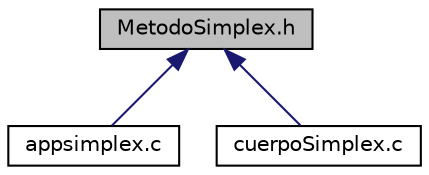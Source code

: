 digraph "MetodoSimplex.h"
{
 // LATEX_PDF_SIZE
  edge [fontname="Helvetica",fontsize="10",labelfontname="Helvetica",labelfontsize="10"];
  node [fontname="Helvetica",fontsize="10",shape=record];
  Node1 [label="MetodoSimplex.h",height=0.2,width=0.4,color="black", fillcolor="grey75", style="filled", fontcolor="black",tooltip="Cabecera del prototipo de funciones."];
  Node1 -> Node2 [dir="back",color="midnightblue",fontsize="10",style="solid",fontname="Helvetica"];
  Node2 [label="appsimplex.c",height=0.2,width=0.4,color="black", fillcolor="white", style="filled",URL="$appsimplex_8c.html",tooltip="fichero principal"];
  Node1 -> Node3 [dir="back",color="midnightblue",fontsize="10",style="solid",fontname="Helvetica"];
  Node3 [label="cuerpoSimplex.c",height=0.2,width=0.4,color="black", fillcolor="white", style="filled",URL="$cuerpo_simplex_8c.html",tooltip="Fichero con todas las funciones del programa."];
}
